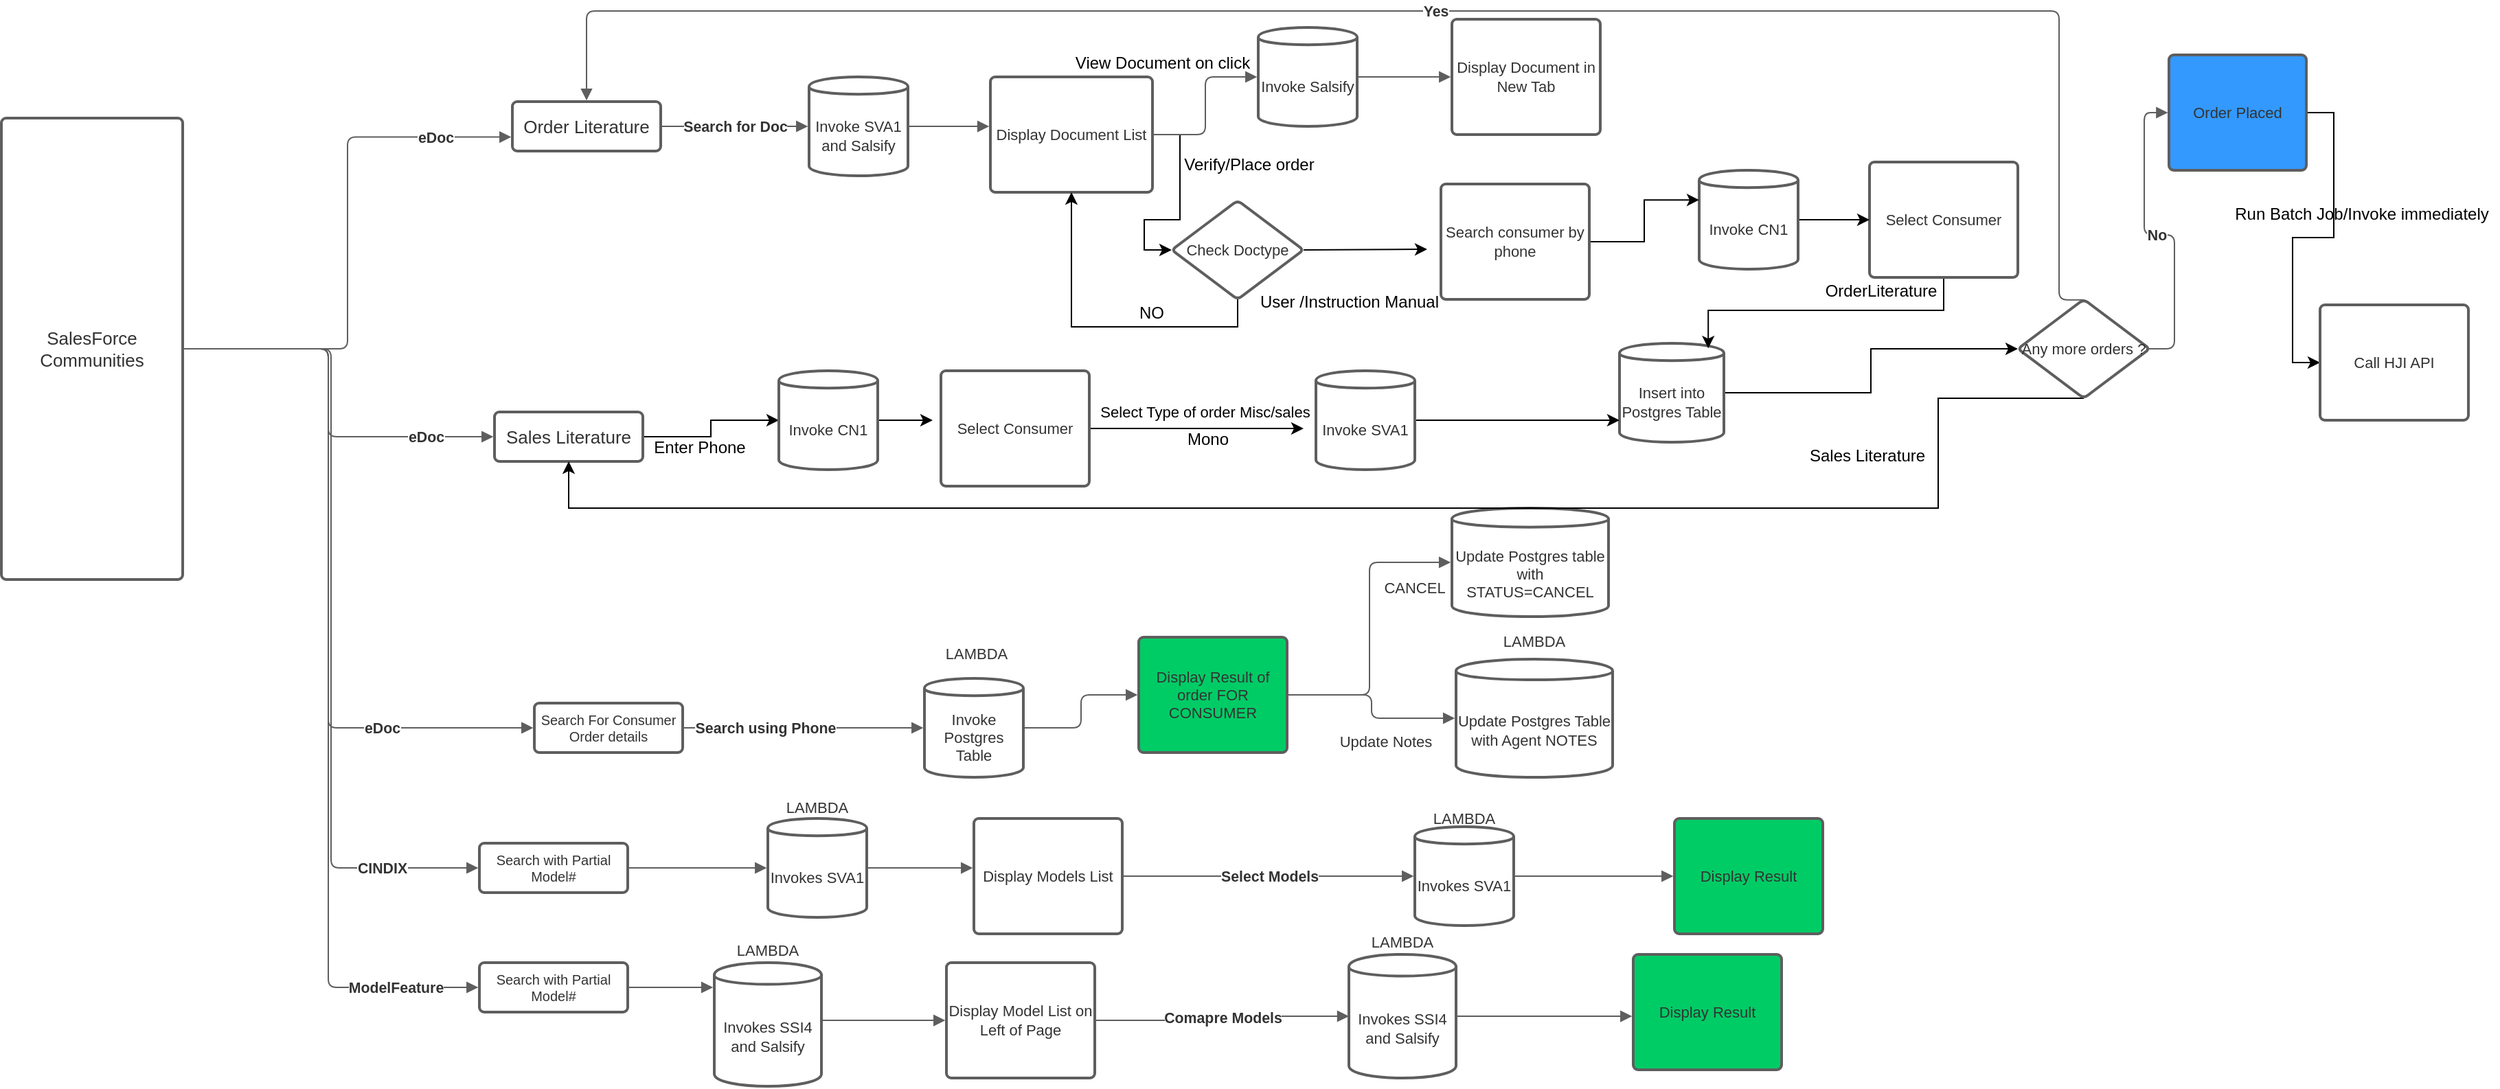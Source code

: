 <mxfile version="13.9.1" type="github">
  <diagram id="uAU4kYy5SIg-m_7U1jCY" name="Page-1">
    <mxGraphModel dx="1452" dy="552" grid="1" gridSize="10" guides="1" tooltips="1" connect="1" arrows="1" fold="1" page="1" pageScale="1" pageWidth="850" pageHeight="1100" math="0" shadow="0">
      <root>
        <mxCell id="0" />
        <mxCell id="1" parent="0" />
        <UserObject label="Update Notes" lucidchartObjectId="BilLvsvKNe_M" id="-Xr3fof6X1vRUvVv6thg-1">
          <mxCell style="html=1;overflow=block;whiteSpace=wrap;strokeColor=none;fillColor=none;whiteSpace=wrap;fontSize=11;fontColor=#333333;spacing=0;strokeOpacity=100;rounded=1;absoluteArcSize=1;arcSize=7;strokeWidth=2;" vertex="1" zOrder="0" parent="1">
            <mxGeometry x="948" y="532" width="144" height="36" as="geometry" />
          </mxCell>
        </UserObject>
        <UserObject label="LAMBDA" lucidchartObjectId="gklLBwB58TD0" id="-Xr3fof6X1vRUvVv6thg-2">
          <mxCell style="html=1;overflow=block;whiteSpace=wrap;strokeColor=none;fillColor=none;whiteSpace=wrap;fontSize=11;fontColor=#333333;spacing=0;strokeOpacity=100;rounded=1;absoluteArcSize=1;arcSize=7;strokeWidth=2;" vertex="1" zOrder="0" parent="1">
            <mxGeometry x="1005" y="588" width="144" height="36" as="geometry" />
          </mxCell>
        </UserObject>
        <UserObject label="LAMBDA" lucidchartObjectId="~_kLXt2m7tki" id="-Xr3fof6X1vRUvVv6thg-3">
          <mxCell style="html=1;overflow=block;whiteSpace=wrap;strokeColor=none;fillColor=none;whiteSpace=wrap;fontSize=11;fontColor=#333333;spacing=0;strokeOpacity=100;rounded=1;absoluteArcSize=1;arcSize=7;strokeWidth=2;" vertex="1" zOrder="0" parent="1">
            <mxGeometry x="960" y="678" width="144" height="36" as="geometry" />
          </mxCell>
        </UserObject>
        <UserObject label="SalesForce Communities" lucidchartObjectId="ZzjLWltSN1pI" id="-Xr3fof6X1vRUvVv6thg-4">
          <mxCell style="html=1;overflow=block;whiteSpace=wrap;;whiteSpace=wrap;fontSize=13;fontColor=#333333;spacing=7;strokeColor=#5e5e5e;strokeOpacity=100;rounded=1;absoluteArcSize=1;arcSize=7;strokeWidth=2;" vertex="1" zOrder="1" parent="1">
            <mxGeometry x="12" y="96" width="132" height="336" as="geometry" />
          </mxCell>
        </UserObject>
        <UserObject label="Order Literature" lucidchartObjectId="pBjLOZaNNB7b" id="-Xr3fof6X1vRUvVv6thg-5">
          <mxCell style="html=1;overflow=block;whiteSpace=wrap;;whiteSpace=wrap;fontSize=13;fontColor=#333333;spacing=0;strokeColor=#5e5e5e;strokeOpacity=100;rounded=1;absoluteArcSize=1;arcSize=7;strokeWidth=2;" vertex="1" zOrder="2" parent="1">
            <mxGeometry x="384" y="84" width="108" height="36" as="geometry" />
          </mxCell>
        </UserObject>
        <mxCell id="-Xr3fof6X1vRUvVv6thg-92" style="edgeStyle=orthogonalEdgeStyle;rounded=0;orthogonalLoop=1;jettySize=auto;html=1;exitX=1;exitY=0.5;exitDx=0;exitDy=0;entryX=0;entryY=0.5;entryDx=0;entryDy=0;" edge="1" parent="1" source="-Xr3fof6X1vRUvVv6thg-6" target="-Xr3fof6X1vRUvVv6thg-83">
          <mxGeometry relative="1" as="geometry" />
        </mxCell>
        <UserObject label="Sales Literature" lucidchartObjectId="YBjLfeXOZ875" id="-Xr3fof6X1vRUvVv6thg-6">
          <mxCell style="html=1;overflow=block;whiteSpace=wrap;;whiteSpace=wrap;fontSize=13;fontColor=#333333;spacing=0;strokeColor=#5e5e5e;strokeOpacity=100;rounded=1;absoluteArcSize=1;arcSize=7;strokeWidth=2;" vertex="1" zOrder="3" parent="1">
            <mxGeometry x="371" y="310" width="108" height="36" as="geometry" />
          </mxCell>
        </UserObject>
        <UserObject label="Search For Consumer Order details" lucidchartObjectId="nCjL~i5pT-_8" id="-Xr3fof6X1vRUvVv6thg-7">
          <mxCell style="html=1;overflow=block;whiteSpace=wrap;;whiteSpace=wrap;fontSize=10;fontColor=#333333;spacing=0;strokeColor=#5e5e5e;strokeOpacity=100;rounded=1;absoluteArcSize=1;arcSize=7;strokeWidth=2;" vertex="1" zOrder="5" parent="1">
            <mxGeometry x="400" y="522" width="108" height="36" as="geometry" />
          </mxCell>
        </UserObject>
        <UserObject label="" lucidchartObjectId="IDjLZH2CIHoi" id="-Xr3fof6X1vRUvVv6thg-8">
          <mxCell style="html=1;jettySize=18;whiteSpace=wrap;fontSize=11;strokeColor=#5E5E5E;rounded=1;arcSize=12;edgeStyle=orthogonalEdgeStyle;startArrow=none;;endArrow=block;endFill=1;;exitX=1.007;exitY=0.5;exitPerimeter=0;entryX=-0.008;entryY=0.5;entryPerimeter=0;" edge="1" parent="1" source="-Xr3fof6X1vRUvVv6thg-4" target="-Xr3fof6X1vRUvVv6thg-6">
            <mxGeometry width="100" height="100" relative="1" as="geometry">
              <Array as="points">
                <mxPoint x="250" y="264" />
                <mxPoint x="250" y="328" />
              </Array>
            </mxGeometry>
          </mxCell>
        </UserObject>
        <mxCell id="-Xr3fof6X1vRUvVv6thg-9" value="eDoc" style="text;html=1;resizable=0;labelBackgroundColor=#ffffff;align=center;verticalAlign=middle;fontStyle=1;fontColor=#333333;;fontSize=10.667;" vertex="1" parent="-Xr3fof6X1vRUvVv6thg-8">
          <mxGeometry x="0.657" relative="1" as="geometry" />
        </mxCell>
        <UserObject label="" lucidchartObjectId="6DjLCiu6LorC" id="-Xr3fof6X1vRUvVv6thg-10">
          <mxCell style="html=1;jettySize=18;whiteSpace=wrap;fontSize=11;strokeColor=#5E5E5E;rounded=1;arcSize=12;edgeStyle=orthogonalEdgeStyle;startArrow=none;;endArrow=block;endFill=1;;exitX=1.007;exitY=0.5;exitPerimeter=0;entryX=-0.008;entryY=0.717;entryPerimeter=0;" edge="1" parent="1" source="-Xr3fof6X1vRUvVv6thg-4" target="-Xr3fof6X1vRUvVv6thg-5">
            <mxGeometry width="100" height="100" relative="1" as="geometry">
              <Array as="points" />
            </mxGeometry>
          </mxCell>
        </UserObject>
        <mxCell id="-Xr3fof6X1vRUvVv6thg-11" value="eDoc" style="text;html=1;resizable=0;labelBackgroundColor=#ffffff;align=center;verticalAlign=middle;fontStyle=1;fontColor=#333333;;fontSize=10.667;" vertex="1" parent="-Xr3fof6X1vRUvVv6thg-10">
          <mxGeometry x="0.717" relative="1" as="geometry" />
        </mxCell>
        <UserObject label="" lucidchartObjectId="fEjLspF8iSy~" id="-Xr3fof6X1vRUvVv6thg-12">
          <mxCell style="html=1;jettySize=18;whiteSpace=wrap;fontSize=11;strokeColor=#5E5E5E;rounded=1;arcSize=12;edgeStyle=orthogonalEdgeStyle;startArrow=none;;endArrow=block;endFill=1;;exitX=1.007;exitY=0.5;exitPerimeter=0;entryX=-0.008;entryY=0.5;entryPerimeter=0;" edge="1" parent="1" source="-Xr3fof6X1vRUvVv6thg-4" target="-Xr3fof6X1vRUvVv6thg-7">
            <mxGeometry width="100" height="100" relative="1" as="geometry">
              <Array as="points">
                <mxPoint x="250" y="264" />
                <mxPoint x="250" y="540" />
              </Array>
            </mxGeometry>
          </mxCell>
        </UserObject>
        <mxCell id="-Xr3fof6X1vRUvVv6thg-13" value="eDoc" style="text;html=1;resizable=0;labelBackgroundColor=#ffffff;align=center;verticalAlign=middle;fontStyle=1;fontColor=#333333;;fontSize=10.667;" vertex="1" parent="-Xr3fof6X1vRUvVv6thg-12">
          <mxGeometry x="0.585" relative="1" as="geometry" />
        </mxCell>
        <UserObject label="" lucidchartObjectId="PEjLGPPk9Nk4" id="-Xr3fof6X1vRUvVv6thg-14">
          <mxCell style="html=1;jettySize=18;whiteSpace=wrap;fontSize=11;strokeColor=#5E5E5E;rounded=1;arcSize=12;edgeStyle=orthogonalEdgeStyle;startArrow=none;;endArrow=block;endFill=1;;exitX=1.007;exitY=0.5;exitPerimeter=0;entryX=-0.008;entryY=0.5;entryPerimeter=0;" edge="1" parent="1" source="-Xr3fof6X1vRUvVv6thg-4" target="-Xr3fof6X1vRUvVv6thg-16">
            <mxGeometry width="100" height="100" relative="1" as="geometry">
              <Array as="points" />
            </mxGeometry>
          </mxCell>
        </UserObject>
        <mxCell id="-Xr3fof6X1vRUvVv6thg-15" value="CINDIX" style="text;html=1;resizable=0;labelBackgroundColor=#ffffff;align=center;verticalAlign=middle;fontStyle=1;fontColor=#333333;;fontSize=10.667;" vertex="1" parent="-Xr3fof6X1vRUvVv6thg-14">
          <mxGeometry x="0.763" relative="1" as="geometry" />
        </mxCell>
        <UserObject label="Search with  Partial Model#" lucidchartObjectId="1EjL6-oOuRn1" id="-Xr3fof6X1vRUvVv6thg-16">
          <mxCell style="html=1;overflow=block;whiteSpace=wrap;;whiteSpace=wrap;fontSize=10;fontColor=#333333;spacing=0;strokeColor=#5e5e5e;strokeOpacity=100;rounded=1;absoluteArcSize=1;arcSize=7;strokeWidth=2;" vertex="1" zOrder="11" parent="1">
            <mxGeometry x="360" y="624" width="108" height="36" as="geometry" />
          </mxCell>
        </UserObject>
        <UserObject label="Search with  Partial Model#" lucidchartObjectId="lHjLN2XoaWTJ" id="-Xr3fof6X1vRUvVv6thg-17">
          <mxCell style="html=1;overflow=block;whiteSpace=wrap;;whiteSpace=wrap;fontSize=10;fontColor=#333333;spacing=0;strokeColor=#5e5e5e;strokeOpacity=100;rounded=1;absoluteArcSize=1;arcSize=7;strokeWidth=2;" vertex="1" zOrder="12" parent="1">
            <mxGeometry x="360" y="711" width="108" height="36" as="geometry" />
          </mxCell>
        </UserObject>
        <UserObject label="Display Models List" lucidchartObjectId="w.kLbMs-QvT~" id="-Xr3fof6X1vRUvVv6thg-18">
          <mxCell style="html=1;overflow=block;whiteSpace=wrap;;whiteSpace=wrap;fontSize=11;fontColor=#333333;spacing=0;strokeColor=#5e5e5e;strokeOpacity=100;rounded=1;absoluteArcSize=1;arcSize=7;strokeWidth=2;" vertex="1" zOrder="15" parent="1">
            <mxGeometry x="720" y="606" width="108" height="84" as="geometry" />
          </mxCell>
        </UserObject>
        <UserObject label="LAMBDA" lucidchartObjectId="u~kLIPSDVg86" id="-Xr3fof6X1vRUvVv6thg-19">
          <mxCell style="html=1;overflow=block;whiteSpace=wrap;strokeColor=none;fillColor=none;whiteSpace=wrap;fontSize=11;fontColor=#333333;spacing=0;strokeOpacity=100;rounded=1;absoluteArcSize=1;arcSize=7;strokeWidth=2;" vertex="1" zOrder="18" parent="1">
            <mxGeometry x="650" y="468" width="144" height="36" as="geometry" />
          </mxCell>
        </UserObject>
        <UserObject label="Display Result" lucidchartObjectId="ralL7fFfY5tx" id="-Xr3fof6X1vRUvVv6thg-20">
          <mxCell style="html=1;overflow=block;whiteSpace=wrap;;whiteSpace=wrap;fontSize=11;fontColor=#333333;spacing=0;strokeColor=#5e5e5e;strokeOpacity=100;rounded=1;absoluteArcSize=1;arcSize=7;strokeWidth=2;fillColor=#00CC66;" vertex="1" zOrder="21" parent="1">
            <mxGeometry x="1230" y="606" width="108" height="84" as="geometry" />
          </mxCell>
        </UserObject>
        <UserObject label="" lucidchartObjectId="JalLRUOVvGad" id="-Xr3fof6X1vRUvVv6thg-21">
          <mxCell style="html=1;jettySize=18;whiteSpace=wrap;fontSize=11;strokeColor=#5E5E5E;rounded=1;arcSize=12;edgeStyle=orthogonalEdgeStyle;startArrow=none;;endArrow=block;endFill=1;;exitX=1.008;exitY=0.5;exitPerimeter=0;entryX=-0.012;entryY=0.5;entryPerimeter=0;" edge="1" parent="1" source="-Xr3fof6X1vRUvVv6thg-16" target="-Xr3fof6X1vRUvVv6thg-45">
            <mxGeometry width="100" height="100" relative="1" as="geometry">
              <Array as="points" />
            </mxGeometry>
          </mxCell>
        </UserObject>
        <UserObject label="" lucidchartObjectId="SalLrzvb_-Va" id="-Xr3fof6X1vRUvVv6thg-22">
          <mxCell style="html=1;jettySize=18;whiteSpace=wrap;fontSize=11;strokeColor=#5E5E5E;rounded=1;arcSize=12;edgeStyle=orthogonalEdgeStyle;startArrow=none;;endArrow=block;endFill=1;;exitX=1.013;exitY=0.5;exitPerimeter=0;entryX=-0.008;entryY=0.5;entryPerimeter=0;" edge="1" parent="1" source="-Xr3fof6X1vRUvVv6thg-47" target="-Xr3fof6X1vRUvVv6thg-20">
            <mxGeometry width="100" height="100" relative="1" as="geometry">
              <Array as="points" />
            </mxGeometry>
          </mxCell>
        </UserObject>
        <UserObject label="LAMBDA" lucidchartObjectId="cclLFkj7ZUz0" id="-Xr3fof6X1vRUvVv6thg-23">
          <mxCell style="html=1;overflow=block;whiteSpace=wrap;strokeColor=none;fillColor=none;whiteSpace=wrap;fontSize=11;fontColor=#333333;spacing=0;strokeOpacity=100;rounded=1;absoluteArcSize=1;arcSize=7;strokeWidth=2;" vertex="1" zOrder="28" parent="1">
            <mxGeometry x="534" y="580" width="144" height="36" as="geometry" />
          </mxCell>
        </UserObject>
        <UserObject label="Display Model List on Left of Page" lucidchartObjectId="qclLVQgFfYEK" id="-Xr3fof6X1vRUvVv6thg-24">
          <mxCell style="html=1;overflow=block;whiteSpace=wrap;;whiteSpace=wrap;fontSize=11;fontColor=#333333;spacing=0;strokeColor=#5e5e5e;strokeOpacity=100;rounded=1;absoluteArcSize=1;arcSize=7;strokeWidth=2;" vertex="1" zOrder="29" parent="1">
            <mxGeometry x="700" y="711" width="108" height="84" as="geometry" />
          </mxCell>
        </UserObject>
        <UserObject label="" lucidchartObjectId="gdlLRa8zKXkX" id="-Xr3fof6X1vRUvVv6thg-25">
          <mxCell style="html=1;jettySize=18;whiteSpace=wrap;fontSize=11;strokeColor=#5E5E5E;rounded=1;arcSize=12;edgeStyle=orthogonalEdgeStyle;startArrow=none;;endArrow=block;endFill=1;;exitX=1.008;exitY=0.5;exitPerimeter=0;entryX=-0.012;entryY=0.5;entryPerimeter=0;" edge="1" parent="1" source="-Xr3fof6X1vRUvVv6thg-18" target="-Xr3fof6X1vRUvVv6thg-47">
            <mxGeometry width="100" height="100" relative="1" as="geometry">
              <Array as="points" />
            </mxGeometry>
          </mxCell>
        </UserObject>
        <mxCell id="-Xr3fof6X1vRUvVv6thg-26" value="Select Models" style="text;html=1;resizable=0;labelBackgroundColor=#ffffff;align=center;verticalAlign=middle;fontStyle=1;fontColor=#333333;;fontSize=10.667;" vertex="1" parent="-Xr3fof6X1vRUvVv6thg-25">
          <mxGeometry relative="1" as="geometry" />
        </mxCell>
        <UserObject label="" lucidchartObjectId="ydlLN4fiP4Qo" id="-Xr3fof6X1vRUvVv6thg-27">
          <mxCell style="html=1;jettySize=18;whiteSpace=wrap;fontSize=11;strokeColor=#5E5E5E;rounded=1;arcSize=12;edgeStyle=orthogonalEdgeStyle;startArrow=none;;endArrow=block;endFill=1;;exitX=1.008;exitY=0.5;exitPerimeter=0;entryX=0;entryY=0.5;entryDx=0;entryDy=0;" edge="1" parent="1" source="-Xr3fof6X1vRUvVv6thg-24" target="-Xr3fof6X1vRUvVv6thg-50">
            <mxGeometry width="100" height="100" relative="1" as="geometry">
              <Array as="points" />
              <mxPoint x="959" y="726" as="targetPoint" />
            </mxGeometry>
          </mxCell>
        </UserObject>
        <mxCell id="-Xr3fof6X1vRUvVv6thg-28" value="Comapre Models" style="text;html=1;resizable=0;labelBackgroundColor=#ffffff;align=center;verticalAlign=middle;fontStyle=1;fontColor=#333333;;fontSize=10.667;" vertex="1" parent="-Xr3fof6X1vRUvVv6thg-27">
          <mxGeometry relative="1" as="geometry" />
        </mxCell>
        <UserObject label="Display Result" lucidchartObjectId="jelLRvVD97Lu" id="-Xr3fof6X1vRUvVv6thg-29">
          <mxCell style="html=1;overflow=block;whiteSpace=wrap;;whiteSpace=wrap;fontSize=11;fontColor=#333333;spacing=0;strokeColor=#5e5e5e;strokeOpacity=100;rounded=1;absoluteArcSize=1;arcSize=7;strokeWidth=2;fillColor=#00CC66;" vertex="1" zOrder="33" parent="1">
            <mxGeometry x="1200" y="705" width="108" height="84" as="geometry" />
          </mxCell>
        </UserObject>
        <UserObject label="" lucidchartObjectId="yflLa5BHoiE5" id="-Xr3fof6X1vRUvVv6thg-30">
          <mxCell style="html=1;jettySize=18;whiteSpace=wrap;fontSize=11;strokeColor=#5E5E5E;rounded=1;arcSize=12;edgeStyle=orthogonalEdgeStyle;startArrow=none;;endArrow=block;endFill=1;;exitX=1.008;exitY=0.5;exitPerimeter=0;entryX=-0.012;entryY=0.5;entryPerimeter=0;" edge="1" parent="1" source="-Xr3fof6X1vRUvVv6thg-7" target="-Xr3fof6X1vRUvVv6thg-44">
            <mxGeometry width="100" height="100" relative="1" as="geometry">
              <Array as="points" />
            </mxGeometry>
          </mxCell>
        </UserObject>
        <mxCell id="-Xr3fof6X1vRUvVv6thg-31" value="Search using Phone" style="text;html=1;resizable=0;labelBackgroundColor=#ffffff;align=center;verticalAlign=middle;fontStyle=1;fontColor=#333333;;fontSize=10.667;" vertex="1" parent="-Xr3fof6X1vRUvVv6thg-30">
          <mxGeometry x="-0.321" relative="1" as="geometry" />
        </mxCell>
        <UserObject label="" lucidchartObjectId="SflLBxrOwPlP" id="-Xr3fof6X1vRUvVv6thg-32">
          <mxCell style="html=1;jettySize=18;whiteSpace=wrap;fontSize=11;strokeColor=#5E5E5E;rounded=1;arcSize=12;edgeStyle=orthogonalEdgeStyle;startArrow=none;;endArrow=block;endFill=1;;exitX=1.013;exitY=0.5;exitPerimeter=0;entryX=-0.008;entryY=0.5;entryPerimeter=0;" edge="1" parent="1" source="-Xr3fof6X1vRUvVv6thg-44" target="-Xr3fof6X1vRUvVv6thg-33">
            <mxGeometry width="100" height="100" relative="1" as="geometry">
              <Array as="points" />
            </mxGeometry>
          </mxCell>
        </UserObject>
        <UserObject label="Display Result of order FOR CONSUMER" lucidchartObjectId="TflLno.JaqFn" id="-Xr3fof6X1vRUvVv6thg-33">
          <mxCell style="html=1;overflow=block;whiteSpace=wrap;;whiteSpace=wrap;fontSize=11;fontColor=#333333;spacing=0;strokeColor=#5E5E5E;rounded=1;absoluteArcSize=1;arcSize=7;strokeWidth=2;fillColor=#00CC66;" vertex="1" zOrder="39" parent="1">
            <mxGeometry x="840" y="474" width="108" height="84" as="geometry" />
          </mxCell>
        </UserObject>
        <UserObject label="" lucidchartObjectId="lhlL1.eJ6xFp" id="-Xr3fof6X1vRUvVv6thg-34">
          <mxCell style="html=1;jettySize=18;whiteSpace=wrap;fontSize=11;strokeColor=#5E5E5E;rounded=1;arcSize=12;edgeStyle=orthogonalEdgeStyle;startArrow=none;;endArrow=block;endFill=1;;exitX=1.008;exitY=0.5;exitPerimeter=0;entryX=-0.008;entryY=0.5;entryPerimeter=0;" edge="1" parent="1" source="-Xr3fof6X1vRUvVv6thg-33" target="-Xr3fof6X1vRUvVv6thg-53">
            <mxGeometry width="100" height="100" relative="1" as="geometry">
              <Array as="points" />
            </mxGeometry>
          </mxCell>
        </UserObject>
        <UserObject label="" lucidchartObjectId="UhlL-Yp72E1r" id="-Xr3fof6X1vRUvVv6thg-35">
          <mxCell style="html=1;jettySize=18;whiteSpace=wrap;fontSize=11;strokeColor=#5E5E5E;rounded=1;arcSize=12;edgeStyle=orthogonalEdgeStyle;startArrow=none;;endArrow=block;endFill=1;;exitX=1.008;exitY=0.5;exitPerimeter=0;entryX=-0.008;entryY=0.5;entryPerimeter=0;" edge="1" parent="1" source="-Xr3fof6X1vRUvVv6thg-33" target="-Xr3fof6X1vRUvVv6thg-54">
            <mxGeometry width="100" height="100" relative="1" as="geometry">
              <Array as="points" />
            </mxGeometry>
          </mxCell>
        </UserObject>
        <UserObject label="CANCEL " lucidchartObjectId="ZilLfmF~tMEb" id="-Xr3fof6X1vRUvVv6thg-36">
          <mxCell style="html=1;overflow=block;whiteSpace=wrap;strokeColor=none;fillColor=none;whiteSpace=wrap;fontSize=11;fontColor=#333333;spacing=0;strokeOpacity=100;rounded=1;absoluteArcSize=1;arcSize=7;strokeWidth=2;" vertex="1" zOrder="44" parent="1">
            <mxGeometry x="969" y="420" width="144" height="36" as="geometry" />
          </mxCell>
        </UserObject>
        <UserObject label="" lucidchartObjectId="qklLeJbfT2Jp" id="-Xr3fof6X1vRUvVv6thg-40">
          <mxCell style="html=1;jettySize=18;whiteSpace=wrap;fontSize=11;strokeColor=#5E5E5E;rounded=1;arcSize=12;edgeStyle=orthogonalEdgeStyle;startArrow=none;;endArrow=block;endFill=1;;exitX=1.012;exitY=0.467;exitPerimeter=0;entryX=-0.008;entryY=0.5;entryPerimeter=0;" edge="1" parent="1" source="-Xr3fof6X1vRUvVv6thg-49" target="-Xr3fof6X1vRUvVv6thg-24">
            <mxGeometry width="100" height="100" relative="1" as="geometry">
              <Array as="points" />
            </mxGeometry>
          </mxCell>
        </UserObject>
        <UserObject label="" lucidchartObjectId="fmlLfC8hfNi5" id="-Xr3fof6X1vRUvVv6thg-41">
          <mxCell style="html=1;jettySize=18;whiteSpace=wrap;fontSize=11;strokeColor=#5E5E5E;rounded=1;arcSize=12;edgeStyle=orthogonalEdgeStyle;startArrow=none;;endArrow=block;endFill=1;;exitX=1.007;exitY=0.5;exitPerimeter=0;entryX=-0.008;entryY=0.5;entryPerimeter=0;" edge="1" parent="1" source="-Xr3fof6X1vRUvVv6thg-4" target="-Xr3fof6X1vRUvVv6thg-17">
            <mxGeometry width="100" height="100" relative="1" as="geometry">
              <Array as="points">
                <mxPoint x="250" y="264" />
                <mxPoint x="250" y="729" />
              </Array>
            </mxGeometry>
          </mxCell>
        </UserObject>
        <mxCell id="-Xr3fof6X1vRUvVv6thg-42" value=" " style="text;html=1;resizable=0;labelBackgroundColor=#ffffff;align=center;verticalAlign=middle;fontColor=#000000;;fontSize=12.8;" vertex="1" parent="-Xr3fof6X1vRUvVv6thg-41">
          <mxGeometry x="0.808" relative="1" as="geometry" />
        </mxCell>
        <mxCell id="-Xr3fof6X1vRUvVv6thg-43" value="ModelFeature" style="text;html=1;resizable=0;labelBackgroundColor=#ffffff;align=center;verticalAlign=middle;fontStyle=1;fontColor=#333333;;fontSize=10.667;" vertex="1" parent="-Xr3fof6X1vRUvVv6thg-41">
          <mxGeometry x="0.823" relative="1" as="geometry" />
        </mxCell>
        <UserObject label="Invoke Postgres Table" lucidchartObjectId="yElLwtWYqtBz" id="-Xr3fof6X1vRUvVv6thg-44">
          <mxCell style="html=1;overflow=block;whiteSpace=wrap;shape=cylinder;size=0.1;anchorPointDirection=0;boundedLbl=1;;whiteSpace=wrap;fontSize=11;fontColor=#333333;spacing=3;strokeColor=#5e5e5e;strokeOpacity=100;rounded=1;absoluteArcSize=1;arcSize=7;strokeWidth=2;" vertex="1" zOrder="51" parent="1">
            <mxGeometry x="684" y="504" width="72" height="72" as="geometry" />
          </mxCell>
        </UserObject>
        <UserObject label="Invokes SVA1" lucidchartObjectId="5ElLfKKwqaxA" id="-Xr3fof6X1vRUvVv6thg-45">
          <mxCell style="html=1;overflow=block;whiteSpace=wrap;shape=cylinder;size=0.1;anchorPointDirection=0;boundedLbl=1;;whiteSpace=wrap;fontSize=11;fontColor=#333333;spacing=3;strokeColor=#5e5e5e;strokeOpacity=100;rounded=1;absoluteArcSize=1;arcSize=7;strokeWidth=2;" vertex="1" zOrder="52" parent="1">
            <mxGeometry x="570" y="606" width="72" height="72" as="geometry" />
          </mxCell>
        </UserObject>
        <UserObject label="" lucidchartObjectId="vFlLTLDrGMOa" id="-Xr3fof6X1vRUvVv6thg-46">
          <mxCell style="html=1;jettySize=18;whiteSpace=wrap;fontSize=11;strokeColor=#5E5E5E;rounded=1;arcSize=12;edgeStyle=orthogonalEdgeStyle;startArrow=none;;endArrow=block;endFill=1;;exitX=1.013;exitY=0.5;exitPerimeter=0;entryX=-0.008;entryY=0.429;entryPerimeter=0;" edge="1" parent="1" source="-Xr3fof6X1vRUvVv6thg-45" target="-Xr3fof6X1vRUvVv6thg-18">
            <mxGeometry width="100" height="100" relative="1" as="geometry">
              <Array as="points" />
            </mxGeometry>
          </mxCell>
        </UserObject>
        <UserObject label="Invokes SVA1" lucidchartObjectId="FFlL.7ixTbK2" id="-Xr3fof6X1vRUvVv6thg-47">
          <mxCell style="html=1;overflow=block;whiteSpace=wrap;shape=cylinder;size=0.1;anchorPointDirection=0;boundedLbl=1;;whiteSpace=wrap;fontSize=11;fontColor=#333333;spacing=3;strokeColor=#5e5e5e;strokeOpacity=100;rounded=1;absoluteArcSize=1;arcSize=7;strokeWidth=2;" vertex="1" zOrder="54" parent="1">
            <mxGeometry x="1041" y="612" width="72" height="72" as="geometry" />
          </mxCell>
        </UserObject>
        <UserObject label="LAMBDA" lucidchartObjectId="9FlL2aXix7lZ" id="-Xr3fof6X1vRUvVv6thg-48">
          <mxCell style="html=1;overflow=block;whiteSpace=wrap;strokeColor=none;fillColor=none;whiteSpace=wrap;fontSize=11;fontColor=#333333;spacing=0;strokeOpacity=100;rounded=1;absoluteArcSize=1;arcSize=7;strokeWidth=2;" vertex="1" zOrder="55" parent="1">
            <mxGeometry x="1056" y="459" width="144" height="36" as="geometry" />
          </mxCell>
        </UserObject>
        <UserObject label="Invokes SSI4 and Salsify" lucidchartObjectId="d3lL2R2NC.Hh" id="-Xr3fof6X1vRUvVv6thg-49">
          <mxCell style="html=1;overflow=block;whiteSpace=wrap;shape=cylinder;size=0.1;anchorPointDirection=0;boundedLbl=1;;whiteSpace=wrap;fontSize=11;fontColor=#333333;spacing=3;strokeColor=#5e5e5e;strokeOpacity=100;rounded=1;absoluteArcSize=1;arcSize=7;strokeWidth=2;" vertex="1" zOrder="56" parent="1">
            <mxGeometry x="531" y="711" width="78" height="90" as="geometry" />
          </mxCell>
        </UserObject>
        <UserObject label="Invokes SSI4 and Salsify" lucidchartObjectId="Y3lLBH1f6Dpu" id="-Xr3fof6X1vRUvVv6thg-50">
          <mxCell style="html=1;overflow=block;whiteSpace=wrap;shape=cylinder;size=0.1;anchorPointDirection=0;boundedLbl=1;;whiteSpace=wrap;fontSize=11;fontColor=#333333;spacing=3;strokeColor=#5e5e5e;strokeOpacity=100;rounded=1;absoluteArcSize=1;arcSize=7;strokeWidth=2;" vertex="1" zOrder="58" parent="1">
            <mxGeometry x="993" y="705" width="78" height="90" as="geometry" />
          </mxCell>
        </UserObject>
        <UserObject label="" lucidchartObjectId=".3lLixVcu4Cx" id="-Xr3fof6X1vRUvVv6thg-51">
          <mxCell style="html=1;jettySize=18;whiteSpace=wrap;fontSize=11;strokeColor=#5E5E5E;rounded=1;arcSize=12;edgeStyle=orthogonalEdgeStyle;startArrow=none;;endArrow=block;endFill=1;;exitX=1.012;exitY=0.5;exitPerimeter=0;entryX=-0.008;entryY=0.536;entryPerimeter=0;" edge="1" parent="1" source="-Xr3fof6X1vRUvVv6thg-50" target="-Xr3fof6X1vRUvVv6thg-29">
            <mxGeometry width="100" height="100" relative="1" as="geometry">
              <Array as="points" />
            </mxGeometry>
          </mxCell>
        </UserObject>
        <UserObject label="" lucidchartObjectId="h4lL6PXlET3E" id="-Xr3fof6X1vRUvVv6thg-52">
          <mxCell style="html=1;jettySize=18;whiteSpace=wrap;fontSize=11;strokeColor=#5E5E5E;rounded=1;arcSize=12;edgeStyle=orthogonalEdgeStyle;startArrow=none;;endArrow=block;endFill=1;;exitX=1.008;exitY=0.5;exitPerimeter=0;entryX=-0.012;entryY=0.2;entryPerimeter=0;" edge="1" parent="1" source="-Xr3fof6X1vRUvVv6thg-17" target="-Xr3fof6X1vRUvVv6thg-49">
            <mxGeometry width="100" height="100" relative="1" as="geometry">
              <Array as="points" />
            </mxGeometry>
          </mxCell>
        </UserObject>
        <UserObject label="Update Postgres table with STATUS=CANCEL" lucidchartObjectId="v4lLLe2HC2bZ" id="-Xr3fof6X1vRUvVv6thg-53">
          <mxCell style="html=1;overflow=block;whiteSpace=wrap;shape=cylinder;size=0.1;anchorPointDirection=0;boundedLbl=1;;whiteSpace=wrap;fontSize=11;fontColor=#333333;spacing=3;strokeColor=#5e5e5e;strokeOpacity=100;rounded=1;absoluteArcSize=1;arcSize=7;strokeWidth=2;" vertex="1" zOrder="61" parent="1">
            <mxGeometry x="1068" y="380" width="114" height="79" as="geometry" />
          </mxCell>
        </UserObject>
        <UserObject label="Update Postgres Table with Agent NOTES" lucidchartObjectId="O4lLSYf3ZzYw" id="-Xr3fof6X1vRUvVv6thg-54">
          <mxCell style="html=1;overflow=block;whiteSpace=wrap;shape=cylinder;size=0.1;anchorPointDirection=0;boundedLbl=1;;whiteSpace=wrap;fontSize=11;fontColor=#333333;spacing=3;strokeColor=#5e5e5e;strokeOpacity=100;rounded=1;absoluteArcSize=1;arcSize=7;strokeWidth=2;" vertex="1" zOrder="62" parent="1">
            <mxGeometry x="1071" y="490" width="114" height="86" as="geometry" />
          </mxCell>
        </UserObject>
        <UserObject label="" lucidchartObjectId="N5lLcx2AEiov" id="-Xr3fof6X1vRUvVv6thg-55">
          <mxCell style="html=1;jettySize=18;whiteSpace=wrap;fontSize=11;strokeColor=#5E5E5E;rounded=1;arcSize=12;edgeStyle=orthogonalEdgeStyle;startArrow=none;;endArrow=block;endFill=1;;exitX=1.008;exitY=0.5;exitPerimeter=0;entryX=-0.012;entryY=0.5;entryPerimeter=0;" edge="1" parent="1" source="-Xr3fof6X1vRUvVv6thg-5" target="-Xr3fof6X1vRUvVv6thg-57">
            <mxGeometry width="100" height="100" relative="1" as="geometry">
              <Array as="points" />
            </mxGeometry>
          </mxCell>
        </UserObject>
        <mxCell id="-Xr3fof6X1vRUvVv6thg-56" value="Search for Doc" style="text;html=1;resizable=0;labelBackgroundColor=#ffffff;align=center;verticalAlign=middle;fontStyle=1;fontColor=#333333;;fontSize=10.667;" vertex="1" parent="-Xr3fof6X1vRUvVv6thg-55">
          <mxGeometry relative="1" as="geometry" />
        </mxCell>
        <UserObject label="Invoke SVA1 and Salsify" lucidchartObjectId="U5lLO8k~4eli" id="-Xr3fof6X1vRUvVv6thg-57">
          <mxCell style="html=1;overflow=block;whiteSpace=wrap;shape=cylinder;size=0.1;anchorPointDirection=0;boundedLbl=1;;whiteSpace=wrap;fontSize=11;fontColor=#333333;spacing=3;strokeColor=#5e5e5e;strokeOpacity=100;rounded=1;absoluteArcSize=1;arcSize=7;strokeWidth=2;" vertex="1" zOrder="64" parent="1">
            <mxGeometry x="600" y="66" width="72" height="72" as="geometry" />
          </mxCell>
        </UserObject>
        <mxCell id="-Xr3fof6X1vRUvVv6thg-106" style="edgeStyle=orthogonalEdgeStyle;rounded=0;orthogonalLoop=1;jettySize=auto;html=1;exitX=1;exitY=0.5;exitDx=0;exitDy=0;entryX=0;entryY=0.5;entryDx=0;entryDy=0;" edge="1" parent="1" source="-Xr3fof6X1vRUvVv6thg-58" target="-Xr3fof6X1vRUvVv6thg-102">
          <mxGeometry relative="1" as="geometry" />
        </mxCell>
        <UserObject label="Display Document List" lucidchartObjectId="f6lL8H.bw~57" id="-Xr3fof6X1vRUvVv6thg-58">
          <mxCell style="html=1;overflow=block;whiteSpace=wrap;;whiteSpace=wrap;fontSize=11;fontColor=#333333;spacing=0;strokeColor=#5e5e5e;strokeOpacity=100;rounded=1;absoluteArcSize=1;arcSize=7;strokeWidth=2;" vertex="1" zOrder="65" parent="1">
            <mxGeometry x="732" y="66" width="118" height="84" as="geometry" />
          </mxCell>
        </UserObject>
        <UserObject label="" lucidchartObjectId="46lL.0iiIbT6" id="-Xr3fof6X1vRUvVv6thg-59">
          <mxCell style="html=1;jettySize=18;whiteSpace=wrap;fontSize=11;strokeColor=#5E5E5E;rounded=1;arcSize=12;edgeStyle=orthogonalEdgeStyle;startArrow=none;;endArrow=block;endFill=1;;exitX=1.013;exitY=0.5;exitPerimeter=0;entryX=-0.008;entryY=0.429;entryPerimeter=0;" edge="1" parent="1" source="-Xr3fof6X1vRUvVv6thg-57" target="-Xr3fof6X1vRUvVv6thg-58">
            <mxGeometry width="100" height="100" relative="1" as="geometry">
              <Array as="points" />
            </mxGeometry>
          </mxCell>
        </UserObject>
        <UserObject label="Display Document in New Tab " lucidchartObjectId="q7lL51Yi-YE-" id="-Xr3fof6X1vRUvVv6thg-60">
          <mxCell style="html=1;overflow=block;whiteSpace=wrap;;whiteSpace=wrap;fontSize=11;fontColor=#333333;spacing=0;strokeColor=#5E5E5E;rounded=1;absoluteArcSize=1;arcSize=7;strokeWidth=2;" vertex="1" zOrder="68" parent="1">
            <mxGeometry x="1068" y="24" width="108" height="84" as="geometry" />
          </mxCell>
        </UserObject>
        <UserObject label="Invoke Salsify" lucidchartObjectId="V7lLfkhFgSl-" id="-Xr3fof6X1vRUvVv6thg-61">
          <mxCell style="html=1;overflow=block;whiteSpace=wrap;shape=cylinder;size=0.1;anchorPointDirection=0;boundedLbl=1;;whiteSpace=wrap;fontSize=11;fontColor=#333333;spacing=3;strokeColor=#5e5e5e;strokeOpacity=100;rounded=1;absoluteArcSize=1;arcSize=7;strokeWidth=2;" vertex="1" zOrder="69" parent="1">
            <mxGeometry x="927" y="30" width="72" height="72" as="geometry" />
          </mxCell>
        </UserObject>
        <UserObject label="" lucidchartObjectId="i8lLnyoPt401" id="-Xr3fof6X1vRUvVv6thg-62">
          <mxCell style="html=1;jettySize=18;whiteSpace=wrap;fontSize=11;strokeColor=#5E5E5E;rounded=1;arcSize=12;edgeStyle=orthogonalEdgeStyle;startArrow=none;;endArrow=block;endFill=1;;exitX=1.008;exitY=0.5;exitPerimeter=0;entryX=-0.012;entryY=0.5;entryPerimeter=0;" edge="1" parent="1" source="-Xr3fof6X1vRUvVv6thg-58" target="-Xr3fof6X1vRUvVv6thg-61">
            <mxGeometry width="100" height="100" relative="1" as="geometry">
              <Array as="points" />
            </mxGeometry>
          </mxCell>
        </UserObject>
        <UserObject label="" lucidchartObjectId="m8lL5bD0e4uA" id="-Xr3fof6X1vRUvVv6thg-63">
          <mxCell style="html=1;jettySize=18;whiteSpace=wrap;fontSize=11;strokeColor=#5E5E5E;rounded=1;arcSize=12;edgeStyle=orthogonalEdgeStyle;startArrow=none;;endArrow=block;endFill=1;;exitX=1.013;exitY=0.5;exitPerimeter=0;entryX=-0.008;entryY=0.5;entryPerimeter=0;" edge="1" parent="1" source="-Xr3fof6X1vRUvVv6thg-61" target="-Xr3fof6X1vRUvVv6thg-60">
            <mxGeometry width="100" height="100" relative="1" as="geometry">
              <Array as="points" />
            </mxGeometry>
          </mxCell>
        </UserObject>
        <mxCell id="-Xr3fof6X1vRUvVv6thg-79" style="edgeStyle=orthogonalEdgeStyle;rounded=0;orthogonalLoop=1;jettySize=auto;html=1;exitX=1;exitY=0.5;exitDx=0;exitDy=0;entryX=0;entryY=0.5;entryDx=0;entryDy=0;" edge="1" parent="1" source="-Xr3fof6X1vRUvVv6thg-64" target="-Xr3fof6X1vRUvVv6thg-67">
          <mxGeometry relative="1" as="geometry">
            <mxPoint x="1300" y="192" as="targetPoint" />
          </mxGeometry>
        </mxCell>
        <UserObject label="Insert into Postgres Table" lucidchartObjectId="f9lLoPnGk6is" id="-Xr3fof6X1vRUvVv6thg-64">
          <mxCell style="html=1;overflow=block;whiteSpace=wrap;shape=cylinder;size=0.1;anchorPointDirection=0;boundedLbl=1;;whiteSpace=wrap;fontSize=11;fontColor=#333333;spacing=3;strokeColor=#5e5e5e;strokeOpacity=100;rounded=1;absoluteArcSize=1;arcSize=7;strokeWidth=2;" vertex="1" zOrder="73" parent="1">
            <mxGeometry x="1190" y="260" width="76" height="72" as="geometry" />
          </mxCell>
        </UserObject>
        <mxCell id="-Xr3fof6X1vRUvVv6thg-101" style="edgeStyle=orthogonalEdgeStyle;rounded=0;orthogonalLoop=1;jettySize=auto;html=1;exitX=0.5;exitY=1;exitDx=0;exitDy=0;entryX=0.85;entryY=0.05;entryDx=0;entryDy=0;entryPerimeter=0;" edge="1" parent="1" source="-Xr3fof6X1vRUvVv6thg-65" target="-Xr3fof6X1vRUvVv6thg-64">
          <mxGeometry relative="1" as="geometry" />
        </mxCell>
        <UserObject label="Select Consumer" lucidchartObjectId="B9lLTGhqk9ZV" id="-Xr3fof6X1vRUvVv6thg-65">
          <mxCell style="html=1;overflow=block;whiteSpace=wrap;;whiteSpace=wrap;fontSize=11;fontColor=#333333;spacing=0;strokeColor=#5e5e5e;strokeOpacity=100;rounded=1;absoluteArcSize=1;arcSize=7;strokeWidth=2;" vertex="1" zOrder="74" parent="1">
            <mxGeometry x="1372" y="128" width="108" height="84" as="geometry" />
          </mxCell>
        </UserObject>
        <mxCell id="-Xr3fof6X1vRUvVv6thg-75" style="edgeStyle=orthogonalEdgeStyle;rounded=0;orthogonalLoop=1;jettySize=auto;html=1;exitX=1;exitY=0.5;exitDx=0;exitDy=0;entryX=0;entryY=0.5;entryDx=0;entryDy=0;" edge="1" parent="1" source="-Xr3fof6X1vRUvVv6thg-66" target="-Xr3fof6X1vRUvVv6thg-65">
          <mxGeometry relative="1" as="geometry" />
        </mxCell>
        <UserObject label="Invoke CN1" lucidchartObjectId="I_lLpCg9F2I." id="-Xr3fof6X1vRUvVv6thg-66">
          <mxCell style="html=1;overflow=block;whiteSpace=wrap;shape=cylinder;size=0.1;anchorPointDirection=0;boundedLbl=1;;whiteSpace=wrap;fontSize=11;fontColor=#333333;spacing=3;strokeColor=#5e5e5e;strokeOpacity=100;rounded=1;absoluteArcSize=1;arcSize=7;strokeWidth=2;" vertex="1" zOrder="75" parent="1">
            <mxGeometry x="1248" y="134" width="72" height="72" as="geometry" />
          </mxCell>
        </UserObject>
        <mxCell id="-Xr3fof6X1vRUvVv6thg-95" style="edgeStyle=orthogonalEdgeStyle;rounded=0;orthogonalLoop=1;jettySize=auto;html=1;exitX=0.5;exitY=1;exitDx=0;exitDy=0;entryX=0.5;entryY=1;entryDx=0;entryDy=0;" edge="1" parent="1" source="-Xr3fof6X1vRUvVv6thg-67" target="-Xr3fof6X1vRUvVv6thg-6">
          <mxGeometry relative="1" as="geometry">
            <Array as="points">
              <mxPoint x="1422" y="380" />
              <mxPoint x="425" y="380" />
            </Array>
          </mxGeometry>
        </mxCell>
        <UserObject label="Any more orders ?" lucidchartObjectId="8_lLlx0jThdN" id="-Xr3fof6X1vRUvVv6thg-67">
          <mxCell style="html=1;overflow=block;whiteSpace=wrap;rhombus;whiteSpace=wrap;fontSize=11;fontColor=#333333;spacing=3;strokeColor=#5e5e5e;strokeOpacity=100;rounded=1;absoluteArcSize=1;arcSize=7;strokeWidth=2;" vertex="1" zOrder="76" parent="1">
            <mxGeometry x="1480" y="228" width="96" height="72" as="geometry" />
          </mxCell>
        </UserObject>
        <UserObject label="" lucidchartObjectId="l.lLKTMPlHPw" id="-Xr3fof6X1vRUvVv6thg-68">
          <mxCell style="html=1;jettySize=18;whiteSpace=wrap;fontSize=10;fontColor=#333333;fontStyle=1;strokeColor=#5E5E5E;rounded=1;arcSize=12;edgeStyle=orthogonalEdgeStyle;startArrow=none;;endArrow=block;endFill=1;;exitX=0.5;exitY=0.006;exitPerimeter=0;entryX=0.5;entryY=-0.025;entryPerimeter=0;" edge="1" parent="1" source="-Xr3fof6X1vRUvVv6thg-67" target="-Xr3fof6X1vRUvVv6thg-5">
            <mxGeometry width="100" height="100" relative="1" as="geometry">
              <Array as="points">
                <mxPoint x="1510" y="228" />
                <mxPoint x="1510" y="18" />
                <mxPoint x="438" y="18" />
              </Array>
            </mxGeometry>
          </mxCell>
        </UserObject>
        <mxCell id="-Xr3fof6X1vRUvVv6thg-69" value="Yes" style="text;html=1;resizable=0;labelBackgroundColor=#ffffff;align=center;verticalAlign=middle;fontStyle=1;fontColor=#333333;;fontSize=10.667;" vertex="1" parent="-Xr3fof6X1vRUvVv6thg-68">
          <mxGeometry relative="1" as="geometry" />
        </mxCell>
        <UserObject label="" lucidchartObjectId="I.lL2wCSHQkV" id="-Xr3fof6X1vRUvVv6thg-70">
          <mxCell style="html=1;jettySize=18;whiteSpace=wrap;fontSize=10;fontColor=#333333;fontStyle=1;strokeColor=#5E5E5E;rounded=1;arcSize=12;edgeStyle=orthogonalEdgeStyle;startArrow=none;;endArrow=block;endFill=1;;exitX=0.991;exitY=0.5;exitPerimeter=0;entryX=-0.008;entryY=0.5;entryPerimeter=0;" edge="1" parent="1" source="-Xr3fof6X1vRUvVv6thg-67" target="-Xr3fof6X1vRUvVv6thg-72">
            <mxGeometry width="100" height="100" relative="1" as="geometry">
              <Array as="points" />
            </mxGeometry>
          </mxCell>
        </UserObject>
        <mxCell id="-Xr3fof6X1vRUvVv6thg-71" value="No" style="text;html=1;resizable=0;labelBackgroundColor=#ffffff;align=center;verticalAlign=middle;fontStyle=1;fontColor=#333333;;fontSize=10.667;" vertex="1" parent="-Xr3fof6X1vRUvVv6thg-70">
          <mxGeometry relative="1" as="geometry" />
        </mxCell>
        <mxCell id="-Xr3fof6X1vRUvVv6thg-100" style="edgeStyle=orthogonalEdgeStyle;rounded=0;orthogonalLoop=1;jettySize=auto;html=1;exitX=1;exitY=0.5;exitDx=0;exitDy=0;entryX=0;entryY=0.5;entryDx=0;entryDy=0;" edge="1" parent="1" source="-Xr3fof6X1vRUvVv6thg-72" target="-Xr3fof6X1vRUvVv6thg-99">
          <mxGeometry relative="1" as="geometry" />
        </mxCell>
        <UserObject label="Order Placed" lucidchartObjectId="R.lLBaoUMZ3C" id="-Xr3fof6X1vRUvVv6thg-72">
          <mxCell style="html=1;overflow=block;whiteSpace=wrap;;whiteSpace=wrap;fontSize=11;fontColor=#333333;spacing=0;strokeColor=#5e5e5e;strokeOpacity=100;rounded=1;absoluteArcSize=1;arcSize=7;strokeWidth=2;fillColor=#3399FF;" vertex="1" zOrder="79" parent="1">
            <mxGeometry x="1590" y="50" width="100" height="84" as="geometry" />
          </mxCell>
        </UserObject>
        <mxCell id="-Xr3fof6X1vRUvVv6thg-80" value="View Document on click" style="text;html=1;align=center;verticalAlign=middle;resizable=0;points=[];autosize=1;" vertex="1" parent="1">
          <mxGeometry x="787" y="46" width="140" height="20" as="geometry" />
        </mxCell>
        <UserObject label="LAMBDA" lucidchartObjectId="cclLFkj7ZUz0" id="-Xr3fof6X1vRUvVv6thg-82">
          <mxCell style="html=1;overflow=block;whiteSpace=wrap;strokeColor=none;fillColor=none;whiteSpace=wrap;fontSize=11;fontColor=#333333;spacing=0;strokeOpacity=100;rounded=1;absoluteArcSize=1;arcSize=7;strokeWidth=2;" vertex="1" zOrder="28" parent="1">
            <mxGeometry x="498" y="684" width="144" height="36" as="geometry" />
          </mxCell>
        </UserObject>
        <mxCell id="-Xr3fof6X1vRUvVv6thg-91" style="edgeStyle=orthogonalEdgeStyle;rounded=0;orthogonalLoop=1;jettySize=auto;html=1;exitX=1;exitY=0.5;exitDx=0;exitDy=0;" edge="1" parent="1" source="-Xr3fof6X1vRUvVv6thg-83">
          <mxGeometry relative="1" as="geometry">
            <mxPoint x="690" y="316" as="targetPoint" />
          </mxGeometry>
        </mxCell>
        <UserObject label="Invoke CN1" lucidchartObjectId="I_lLpCg9F2I." id="-Xr3fof6X1vRUvVv6thg-83">
          <mxCell style="html=1;overflow=block;whiteSpace=wrap;shape=cylinder;size=0.1;anchorPointDirection=0;boundedLbl=1;;whiteSpace=wrap;fontSize=11;fontColor=#333333;spacing=3;strokeColor=#5e5e5e;strokeOpacity=100;rounded=1;absoluteArcSize=1;arcSize=7;strokeWidth=2;" vertex="1" zOrder="75" parent="1">
            <mxGeometry x="578" y="280" width="72" height="72" as="geometry" />
          </mxCell>
        </UserObject>
        <mxCell id="-Xr3fof6X1vRUvVv6thg-88" style="edgeStyle=orthogonalEdgeStyle;rounded=0;orthogonalLoop=1;jettySize=auto;html=1;exitX=1;exitY=0.5;exitDx=0;exitDy=0;" edge="1" parent="1" source="-Xr3fof6X1vRUvVv6thg-84">
          <mxGeometry relative="1" as="geometry">
            <mxPoint x="960" y="322" as="targetPoint" />
            <Array as="points">
              <mxPoint x="880" y="322" />
              <mxPoint x="880" y="322" />
            </Array>
          </mxGeometry>
        </mxCell>
        <mxCell id="-Xr3fof6X1vRUvVv6thg-89" value="Select Type of order Misc/sales" style="edgeLabel;html=1;align=center;verticalAlign=middle;resizable=0;points=[];" vertex="1" connectable="0" parent="-Xr3fof6X1vRUvVv6thg-88">
          <mxGeometry x="-0.053" y="18" relative="1" as="geometry">
            <mxPoint x="10" y="6" as="offset" />
          </mxGeometry>
        </mxCell>
        <UserObject label="Select Consumer" lucidchartObjectId="B9lLTGhqk9ZV" id="-Xr3fof6X1vRUvVv6thg-84">
          <mxCell style="html=1;overflow=block;whiteSpace=wrap;;whiteSpace=wrap;fontSize=11;fontColor=#333333;spacing=0;strokeColor=#5e5e5e;strokeOpacity=100;rounded=1;absoluteArcSize=1;arcSize=7;strokeWidth=2;" vertex="1" zOrder="74" parent="1">
            <mxGeometry x="696" y="280" width="108" height="84" as="geometry" />
          </mxCell>
        </UserObject>
        <mxCell id="-Xr3fof6X1vRUvVv6thg-87" style="edgeStyle=orthogonalEdgeStyle;rounded=0;orthogonalLoop=1;jettySize=auto;html=1;exitX=1;exitY=0.5;exitDx=0;exitDy=0;" edge="1" parent="1" source="-Xr3fof6X1vRUvVv6thg-85">
          <mxGeometry relative="1" as="geometry">
            <mxPoint x="1190" y="316" as="targetPoint" />
          </mxGeometry>
        </mxCell>
        <UserObject label="Invoke SVA1" lucidchartObjectId="I_lLpCg9F2I." id="-Xr3fof6X1vRUvVv6thg-85">
          <mxCell style="html=1;overflow=block;whiteSpace=wrap;shape=cylinder;size=0.1;anchorPointDirection=0;boundedLbl=1;;whiteSpace=wrap;fontSize=11;fontColor=#333333;spacing=3;strokeColor=#5e5e5e;strokeOpacity=100;rounded=1;absoluteArcSize=1;arcSize=7;strokeWidth=2;" vertex="1" zOrder="75" parent="1">
            <mxGeometry x="969" y="280" width="72" height="72" as="geometry" />
          </mxCell>
        </UserObject>
        <mxCell id="-Xr3fof6X1vRUvVv6thg-90" value="Mono" style="text;html=1;align=center;verticalAlign=middle;resizable=0;points=[];autosize=1;" vertex="1" parent="1">
          <mxGeometry x="865" y="320" width="50" height="20" as="geometry" />
        </mxCell>
        <mxCell id="-Xr3fof6X1vRUvVv6thg-93" value="Enter Phone" style="text;html=1;align=center;verticalAlign=middle;resizable=0;points=[];autosize=1;" vertex="1" parent="1">
          <mxGeometry x="480" y="326" width="80" height="20" as="geometry" />
        </mxCell>
        <mxCell id="-Xr3fof6X1vRUvVv6thg-96" value="OrderLiterature" style="text;html=1;align=center;verticalAlign=middle;resizable=0;points=[];autosize=1;" vertex="1" parent="1">
          <mxGeometry x="1330" y="212" width="100" height="20" as="geometry" />
        </mxCell>
        <mxCell id="-Xr3fof6X1vRUvVv6thg-97" value="Sales Literature" style="text;html=1;align=center;verticalAlign=middle;resizable=0;points=[];autosize=1;" vertex="1" parent="1">
          <mxGeometry x="1320" y="332" width="100" height="20" as="geometry" />
        </mxCell>
        <UserObject label="Call HJI API" lucidchartObjectId="q7lL51Yi-YE-" id="-Xr3fof6X1vRUvVv6thg-99">
          <mxCell style="html=1;overflow=block;whiteSpace=wrap;;whiteSpace=wrap;fontSize=11;fontColor=#333333;spacing=0;strokeColor=#5E5E5E;rounded=1;absoluteArcSize=1;arcSize=7;strokeWidth=2;" vertex="1" zOrder="68" parent="1">
            <mxGeometry x="1700" y="232" width="108" height="84" as="geometry" />
          </mxCell>
        </UserObject>
        <mxCell id="-Xr3fof6X1vRUvVv6thg-108" style="edgeStyle=orthogonalEdgeStyle;rounded=0;orthogonalLoop=1;jettySize=auto;html=1;exitX=0.5;exitY=1;exitDx=0;exitDy=0;entryX=0.5;entryY=1;entryDx=0;entryDy=0;" edge="1" parent="1" source="-Xr3fof6X1vRUvVv6thg-102" target="-Xr3fof6X1vRUvVv6thg-58">
          <mxGeometry relative="1" as="geometry" />
        </mxCell>
        <mxCell id="-Xr3fof6X1vRUvVv6thg-111" style="edgeStyle=orthogonalEdgeStyle;rounded=0;orthogonalLoop=1;jettySize=auto;html=1;exitX=1;exitY=0.5;exitDx=0;exitDy=0;" edge="1" parent="1" source="-Xr3fof6X1vRUvVv6thg-102">
          <mxGeometry relative="1" as="geometry">
            <mxPoint x="1050" y="191.529" as="targetPoint" />
          </mxGeometry>
        </mxCell>
        <UserObject label="Check Doctype" lucidchartObjectId="8_lLlx0jThdN" id="-Xr3fof6X1vRUvVv6thg-102">
          <mxCell style="html=1;overflow=block;whiteSpace=wrap;rhombus;whiteSpace=wrap;fontSize=11;fontColor=#333333;spacing=3;strokeColor=#5e5e5e;strokeOpacity=100;rounded=1;absoluteArcSize=1;arcSize=7;strokeWidth=2;" vertex="1" zOrder="76" parent="1">
            <mxGeometry x="864" y="156" width="96" height="72" as="geometry" />
          </mxCell>
        </UserObject>
        <mxCell id="-Xr3fof6X1vRUvVv6thg-105" value="User /Instruction Manual" style="text;html=1;align=center;verticalAlign=middle;resizable=0;points=[];autosize=1;" vertex="1" parent="1">
          <mxGeometry x="918" y="220" width="150" height="20" as="geometry" />
        </mxCell>
        <mxCell id="-Xr3fof6X1vRUvVv6thg-107" value="Verify/Place order" style="text;html=1;align=center;verticalAlign=middle;resizable=0;points=[];autosize=1;" vertex="1" parent="1">
          <mxGeometry x="865" y="120" width="110" height="20" as="geometry" />
        </mxCell>
        <mxCell id="-Xr3fof6X1vRUvVv6thg-109" value="NO" style="text;html=1;align=center;verticalAlign=middle;resizable=0;points=[];autosize=1;" vertex="1" parent="1">
          <mxGeometry x="834" y="228" width="30" height="20" as="geometry" />
        </mxCell>
        <mxCell id="-Xr3fof6X1vRUvVv6thg-112" style="edgeStyle=orthogonalEdgeStyle;rounded=0;orthogonalLoop=1;jettySize=auto;html=1;exitX=1;exitY=0.5;exitDx=0;exitDy=0;entryX=0;entryY=0.3;entryDx=0;entryDy=0;" edge="1" parent="1" source="-Xr3fof6X1vRUvVv6thg-110" target="-Xr3fof6X1vRUvVv6thg-66">
          <mxGeometry relative="1" as="geometry" />
        </mxCell>
        <UserObject label="Search consumer by phone" lucidchartObjectId="B9lLTGhqk9ZV" id="-Xr3fof6X1vRUvVv6thg-110">
          <mxCell style="html=1;overflow=block;whiteSpace=wrap;;whiteSpace=wrap;fontSize=11;fontColor=#333333;spacing=0;strokeColor=#5e5e5e;strokeOpacity=100;rounded=1;absoluteArcSize=1;arcSize=7;strokeWidth=2;" vertex="1" zOrder="74" parent="1">
            <mxGeometry x="1060" y="144" width="108" height="84" as="geometry" />
          </mxCell>
        </UserObject>
        <mxCell id="-Xr3fof6X1vRUvVv6thg-114" value="Run Batch Job/Invoke immediately" style="text;html=1;align=center;verticalAlign=middle;resizable=0;points=[];autosize=1;" vertex="1" parent="1">
          <mxGeometry x="1630" y="156" width="200" height="20" as="geometry" />
        </mxCell>
      </root>
    </mxGraphModel>
  </diagram>
</mxfile>

